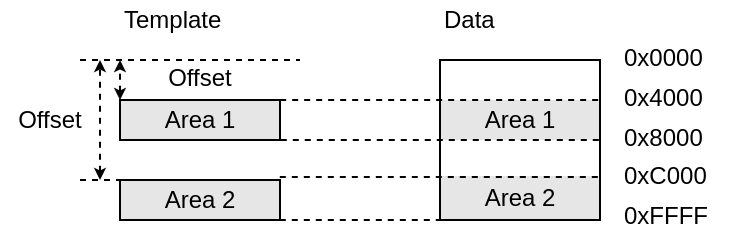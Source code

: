 <mxfile pages="1" version="11.2.8" type="device"><diagram id="jOVCPqw9aDSmjEXMUMHj" name="Page-1"><mxGraphModel dx="1515" dy="371" grid="1" gridSize="10" guides="1" tooltips="1" connect="1" arrows="1" fold="1" page="1" pageScale="1" pageWidth="850" pageHeight="1100" math="0" shadow="0"><root><mxCell id="0"/><mxCell id="1" parent="0"/><mxCell id="-hmTwT3hgCGaioEBdIbN-28" value="Area 1" style="text;html=1;strokeColor=none;fillColor=#E6E6E6;align=center;verticalAlign=middle;whiteSpace=wrap;rounded=0;" parent="1" vertex="1"><mxGeometry x="200" y="100" width="80" height="20" as="geometry"/></mxCell><mxCell id="-hmTwT3hgCGaioEBdIbN-26" value="Offset" style="text;html=1;strokeColor=none;fillColor=none;align=center;verticalAlign=middle;whiteSpace=wrap;rounded=0;" parent="1" vertex="1"><mxGeometry x="-20" y="100" width="50" height="20" as="geometry"/></mxCell><mxCell id="-hmTwT3hgCGaioEBdIbN-29" value="&lt;div&gt;Area 2&lt;/div&gt;" style="text;html=1;strokeColor=none;fillColor=#E6E6E6;align=center;verticalAlign=middle;whiteSpace=wrap;rounded=0;" parent="1" vertex="1"><mxGeometry x="200" y="138" width="80" height="22" as="geometry"/></mxCell><mxCell id="-hmTwT3hgCGaioEBdIbN-3" value="" style="rounded=0;whiteSpace=wrap;html=1;fillColor=none;" parent="1" vertex="1"><mxGeometry x="200" y="80" width="80" height="80" as="geometry"/></mxCell><mxCell id="-hmTwT3hgCGaioEBdIbN-23" value="Offset" style="text;html=1;strokeColor=none;fillColor=none;align=center;verticalAlign=middle;whiteSpace=wrap;rounded=0;" parent="1" vertex="1"><mxGeometry x="40" y="79" width="80" height="20" as="geometry"/></mxCell><mxCell id="-hmTwT3hgCGaioEBdIbN-2" value="Template" style="text;html=1;strokeColor=none;fillColor=none;align=left;verticalAlign=middle;whiteSpace=wrap;rounded=0;" parent="1" vertex="1"><mxGeometry x="40" y="50" width="80" height="20" as="geometry"/></mxCell><mxCell id="-hmTwT3hgCGaioEBdIbN-4" value="Data" style="text;html=1;strokeColor=none;fillColor=none;align=left;verticalAlign=middle;whiteSpace=wrap;rounded=0;" parent="1" vertex="1"><mxGeometry x="200" y="50" width="80" height="20" as="geometry"/></mxCell><mxCell id="-hmTwT3hgCGaioEBdIbN-6" value="0x0000" style="text;html=1;strokeColor=none;fillColor=none;align=left;verticalAlign=middle;whiteSpace=wrap;rounded=0;" parent="1" vertex="1"><mxGeometry x="290" y="69" width="60" height="20" as="geometry"/></mxCell><mxCell id="-hmTwT3hgCGaioEBdIbN-7" value="0xFFFF" style="text;html=1;strokeColor=none;fillColor=none;align=left;verticalAlign=middle;whiteSpace=wrap;rounded=0;" parent="1" vertex="1"><mxGeometry x="290" y="148" width="60" height="20" as="geometry"/></mxCell><mxCell id="-hmTwT3hgCGaioEBdIbN-8" value="Area 1" style="rounded=0;whiteSpace=wrap;html=1;fillColor=#E6E6E6;" parent="1" vertex="1"><mxGeometry x="40" y="100" width="80" height="20" as="geometry"/></mxCell><mxCell id="-hmTwT3hgCGaioEBdIbN-13" value="" style="endArrow=none;html=1;dashed=1;exitX=1.005;exitY=1.001;exitDx=0;exitDy=0;exitPerimeter=0;entryX=1;entryY=0.5;entryDx=0;entryDy=0;" parent="1" source="-hmTwT3hgCGaioEBdIbN-8" target="-hmTwT3hgCGaioEBdIbN-3" edge="1"><mxGeometry width="50" height="50" relative="1" as="geometry"><mxPoint x="130" y="120" as="sourcePoint"/><mxPoint x="150" y="120" as="targetPoint"/></mxGeometry></mxCell><mxCell id="-hmTwT3hgCGaioEBdIbN-14" value="" style="endArrow=none;html=1;dashed=1;exitX=1.001;exitY=-0.003;exitDx=0;exitDy=0;exitPerimeter=0;entryX=1;entryY=0.25;entryDx=0;entryDy=0;" parent="1" source="-hmTwT3hgCGaioEBdIbN-8" target="-hmTwT3hgCGaioEBdIbN-3" edge="1"><mxGeometry width="50" height="50" relative="1" as="geometry"><mxPoint x="130.4" y="130.04" as="sourcePoint"/><mxPoint x="200" y="80" as="targetPoint"/></mxGeometry></mxCell><mxCell id="-hmTwT3hgCGaioEBdIbN-15" value="0x8000" style="text;html=1;strokeColor=none;fillColor=none;align=left;verticalAlign=middle;whiteSpace=wrap;rounded=0;" parent="1" vertex="1"><mxGeometry x="290" y="109" width="60" height="20" as="geometry"/></mxCell><mxCell id="-hmTwT3hgCGaioEBdIbN-16" value="Area 2" style="rounded=0;whiteSpace=wrap;html=1;fillColor=#E6E6E6;" parent="1" vertex="1"><mxGeometry x="40" y="140" width="80" height="20" as="geometry"/></mxCell><mxCell id="-hmTwT3hgCGaioEBdIbN-17" value="" style="endArrow=none;html=1;dashed=1;exitX=1.005;exitY=1.001;exitDx=0;exitDy=0;exitPerimeter=0;" parent="1" edge="1"><mxGeometry width="50" height="50" relative="1" as="geometry"><mxPoint x="119.9" y="160.04" as="sourcePoint"/><mxPoint x="200" y="160" as="targetPoint"/></mxGeometry></mxCell><mxCell id="-hmTwT3hgCGaioEBdIbN-20" value="0x4000" style="text;html=1;strokeColor=none;fillColor=none;align=left;verticalAlign=middle;whiteSpace=wrap;rounded=0;" parent="1" vertex="1"><mxGeometry x="290" y="89" width="60" height="20" as="geometry"/></mxCell><mxCell id="-hmTwT3hgCGaioEBdIbN-21" value="" style="endArrow=classic;startArrow=classic;html=1;dashed=1;spacing=2;fontSize=11;endSize=3;startSize=3;" parent="1" edge="1"><mxGeometry width="50" height="50" relative="1" as="geometry"><mxPoint x="40" y="100" as="sourcePoint"/><mxPoint x="40" y="80" as="targetPoint"/></mxGeometry></mxCell><mxCell id="-hmTwT3hgCGaioEBdIbN-22" value="" style="endArrow=none;html=1;dashed=1;" parent="1" edge="1"><mxGeometry width="50" height="50" relative="1" as="geometry"><mxPoint x="20" y="80" as="sourcePoint"/><mxPoint x="130" y="80" as="targetPoint"/></mxGeometry></mxCell><mxCell id="-hmTwT3hgCGaioEBdIbN-25" value="" style="endArrow=classic;startArrow=classic;html=1;dashed=1;spacing=2;fontSize=11;endSize=3;startSize=3;" parent="1" edge="1"><mxGeometry width="50" height="50" relative="1" as="geometry"><mxPoint x="30.0" y="140" as="sourcePoint"/><mxPoint x="30" y="80" as="targetPoint"/></mxGeometry></mxCell><mxCell id="-hmTwT3hgCGaioEBdIbN-27" value="" style="endArrow=none;html=1;dashed=1;exitX=1.005;exitY=1.001;exitDx=0;exitDy=0;exitPerimeter=0;entryX=1;entryY=0.5;entryDx=0;entryDy=0;" parent="1" edge="1"><mxGeometry width="50" height="50" relative="1" as="geometry"><mxPoint x="119.9" y="138.52" as="sourcePoint"/><mxPoint x="279.5" y="138.5" as="targetPoint"/></mxGeometry></mxCell><mxCell id="-hmTwT3hgCGaioEBdIbN-31" value="0xC000" style="text;html=1;strokeColor=none;fillColor=none;align=left;verticalAlign=middle;whiteSpace=wrap;rounded=0;" parent="1" vertex="1"><mxGeometry x="290" y="128" width="60" height="20" as="geometry"/></mxCell><mxCell id="rRdRgt5JjsWEfjed6ML8-1" value="" style="endArrow=none;html=1;dashed=1;" edge="1" parent="1"><mxGeometry width="50" height="50" relative="1" as="geometry"><mxPoint x="20" y="140" as="sourcePoint"/><mxPoint x="40" y="140" as="targetPoint"/></mxGeometry></mxCell></root></mxGraphModel></diagram></mxfile>
